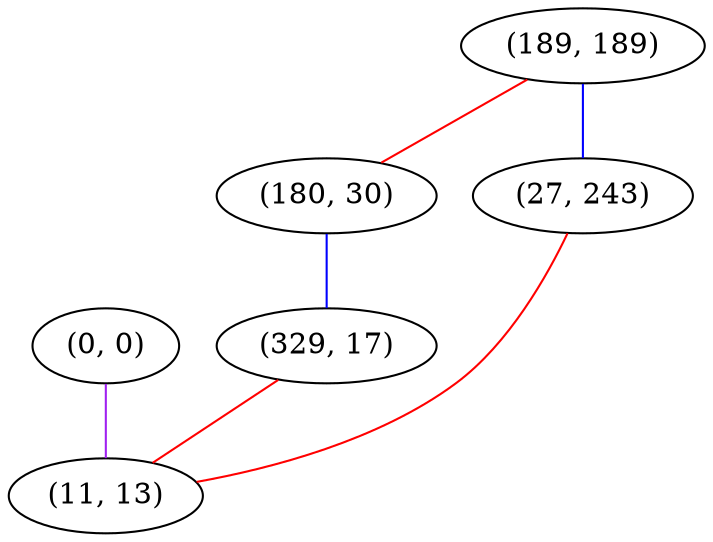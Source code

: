 graph "" {
"(0, 0)";
"(189, 189)";
"(180, 30)";
"(27, 243)";
"(329, 17)";
"(11, 13)";
"(0, 0)" -- "(11, 13)"  [color=purple, key=0, weight=4];
"(189, 189)" -- "(180, 30)"  [color=red, key=0, weight=1];
"(189, 189)" -- "(27, 243)"  [color=blue, key=0, weight=3];
"(180, 30)" -- "(329, 17)"  [color=blue, key=0, weight=3];
"(27, 243)" -- "(11, 13)"  [color=red, key=0, weight=1];
"(329, 17)" -- "(11, 13)"  [color=red, key=0, weight=1];
}
